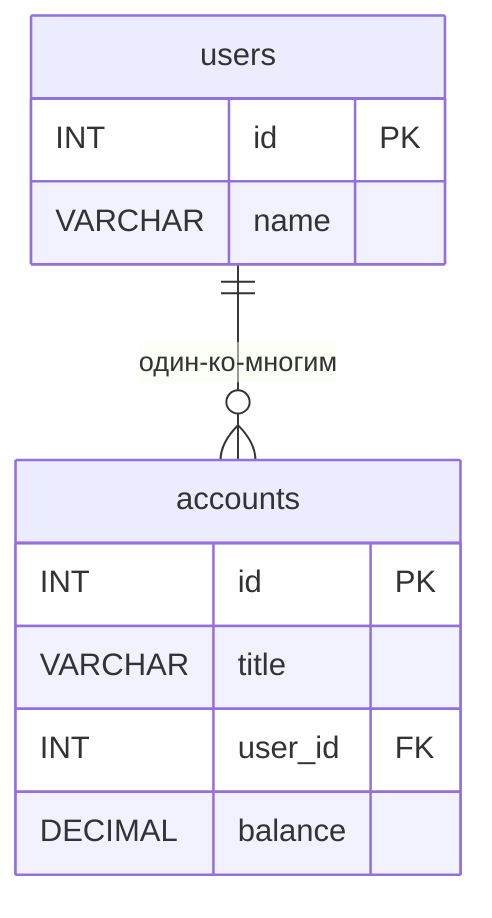erDiagram
  users {
    INT id PK
    VARCHAR name
  }
  accounts {
    INT id PK
    VARCHAR title
    INT user_id FK
    DECIMAL balance
  }
  users ||--o{ accounts : "один-ко-многим"